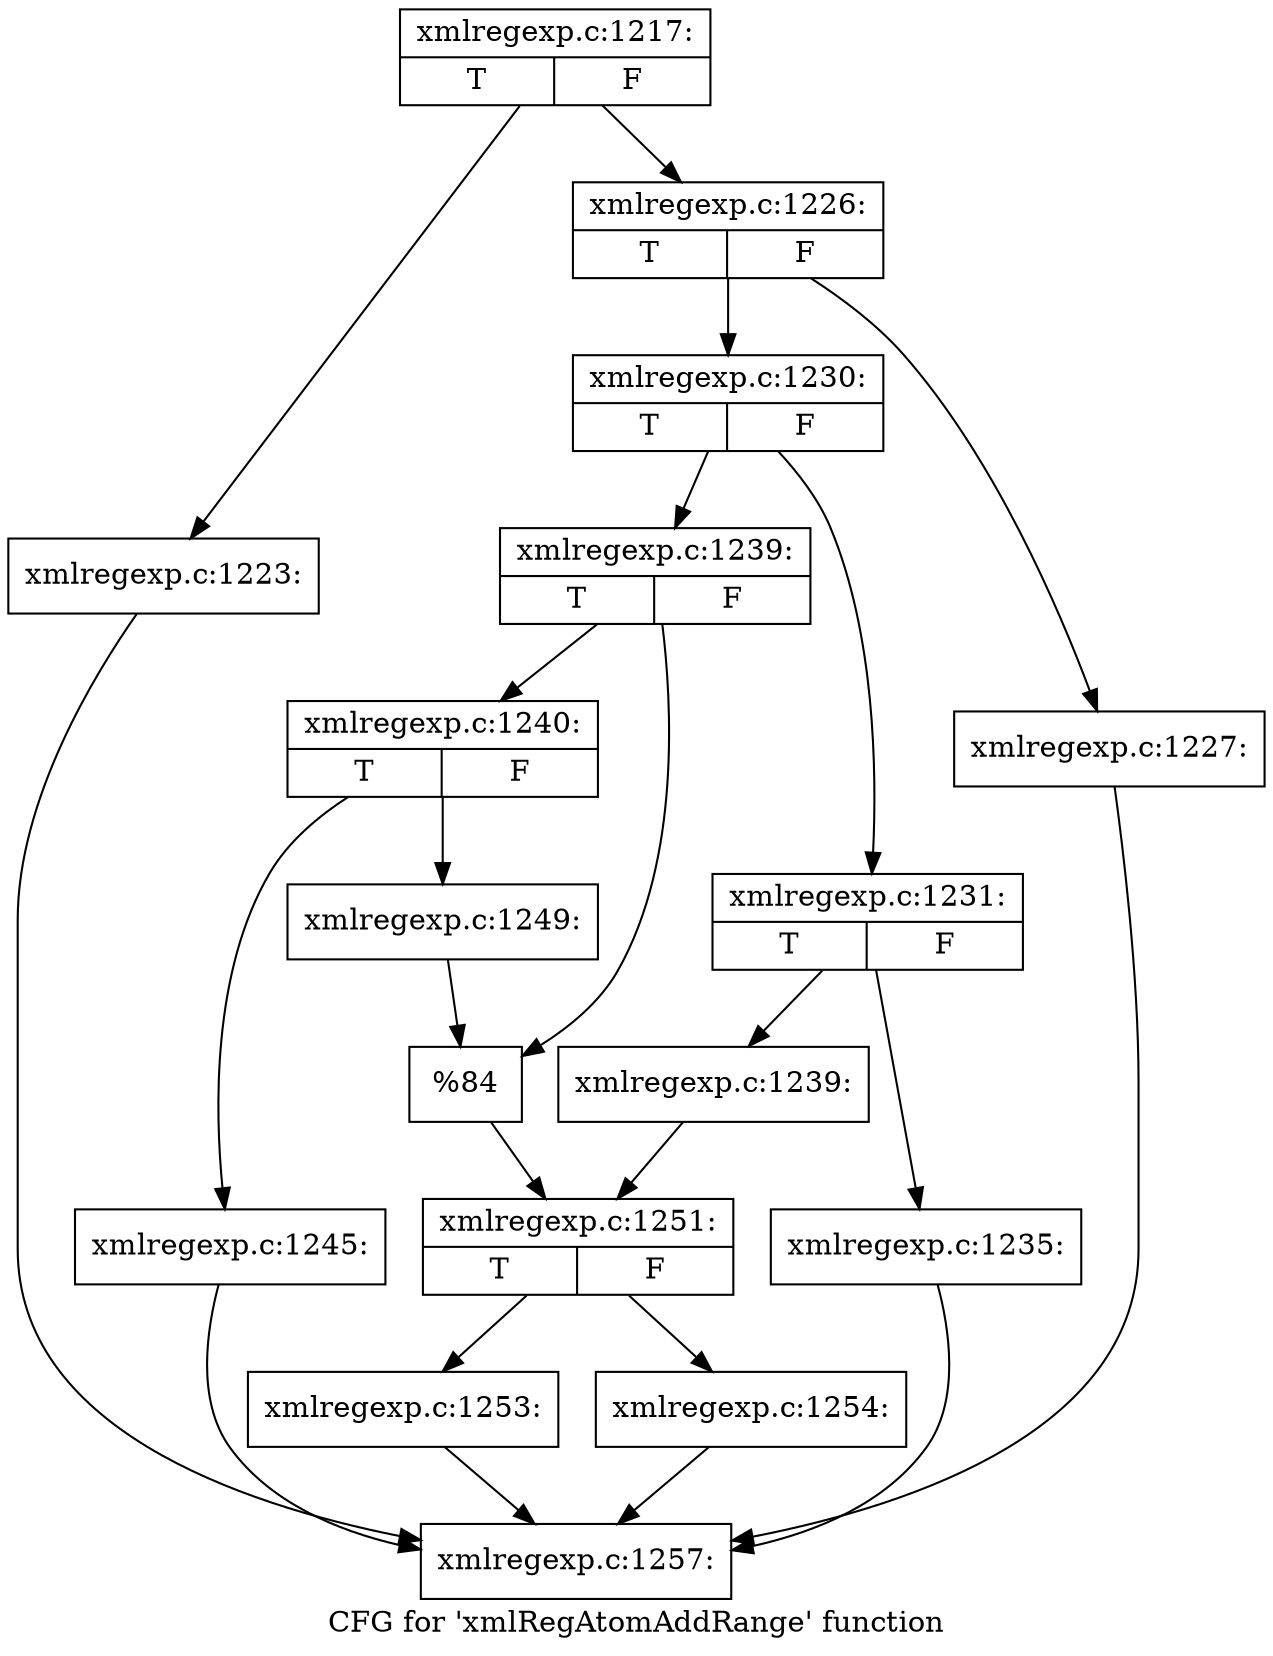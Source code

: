 digraph "CFG for 'xmlRegAtomAddRange' function" {
	label="CFG for 'xmlRegAtomAddRange' function";

	Node0x42efd10 [shape=record,label="{xmlregexp.c:1217:|{<s0>T|<s1>F}}"];
	Node0x42efd10 -> Node0x42fe720;
	Node0x42efd10 -> Node0x42fe770;
	Node0x42fe720 [shape=record,label="{xmlregexp.c:1223:}"];
	Node0x42fe720 -> Node0x42fcd20;
	Node0x42fe770 [shape=record,label="{xmlregexp.c:1226:|{<s0>T|<s1>F}}"];
	Node0x42fe770 -> Node0x42ff050;
	Node0x42fe770 -> Node0x42ff0a0;
	Node0x42ff050 [shape=record,label="{xmlregexp.c:1227:}"];
	Node0x42ff050 -> Node0x42fcd20;
	Node0x42ff0a0 [shape=record,label="{xmlregexp.c:1230:|{<s0>T|<s1>F}}"];
	Node0x42ff0a0 -> Node0x42ffab0;
	Node0x42ff0a0 -> Node0x42ffb50;
	Node0x42ffab0 [shape=record,label="{xmlregexp.c:1231:|{<s0>T|<s1>F}}"];
	Node0x42ffab0 -> Node0x43008e0;
	Node0x42ffab0 -> Node0x4300930;
	Node0x43008e0 [shape=record,label="{xmlregexp.c:1235:}"];
	Node0x43008e0 -> Node0x42fcd20;
	Node0x4300930 [shape=record,label="{xmlregexp.c:1239:}"];
	Node0x4300930 -> Node0x42ffb00;
	Node0x42ffb50 [shape=record,label="{xmlregexp.c:1239:|{<s0>T|<s1>F}}"];
	Node0x42ffb50 -> Node0x4301540;
	Node0x42ffb50 -> Node0x4301590;
	Node0x4301540 [shape=record,label="{xmlregexp.c:1240:|{<s0>T|<s1>F}}"];
	Node0x4301540 -> Node0x4302960;
	Node0x4301540 -> Node0x43029b0;
	Node0x4302960 [shape=record,label="{xmlregexp.c:1245:}"];
	Node0x4302960 -> Node0x42fcd20;
	Node0x43029b0 [shape=record,label="{xmlregexp.c:1249:}"];
	Node0x43029b0 -> Node0x4301590;
	Node0x4301590 [shape=record,label="{%84}"];
	Node0x4301590 -> Node0x42ffb00;
	Node0x42ffb00 [shape=record,label="{xmlregexp.c:1251:|{<s0>T|<s1>F}}"];
	Node0x42ffb00 -> Node0x4303ff0;
	Node0x42ffb00 -> Node0x4304320;
	Node0x4303ff0 [shape=record,label="{xmlregexp.c:1253:}"];
	Node0x4303ff0 -> Node0x42fcd20;
	Node0x4304320 [shape=record,label="{xmlregexp.c:1254:}"];
	Node0x4304320 -> Node0x42fcd20;
	Node0x42fcd20 [shape=record,label="{xmlregexp.c:1257:}"];
}
